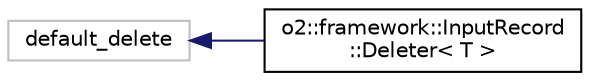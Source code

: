 digraph "Graphical Class Hierarchy"
{
 // INTERACTIVE_SVG=YES
  bgcolor="transparent";
  edge [fontname="Helvetica",fontsize="10",labelfontname="Helvetica",labelfontsize="10"];
  node [fontname="Helvetica",fontsize="10",shape=record];
  rankdir="LR";
  Node2268 [label="default_delete",height=0.2,width=0.4,color="grey75"];
  Node2268 -> Node0 [dir="back",color="midnightblue",fontsize="10",style="solid",fontname="Helvetica"];
  Node0 [label="o2::framework::InputRecord\l::Deleter\< T \>",height=0.2,width=0.4,color="black",URL="$df/d00/classo2_1_1framework_1_1InputRecord_1_1Deleter.html"];
}
